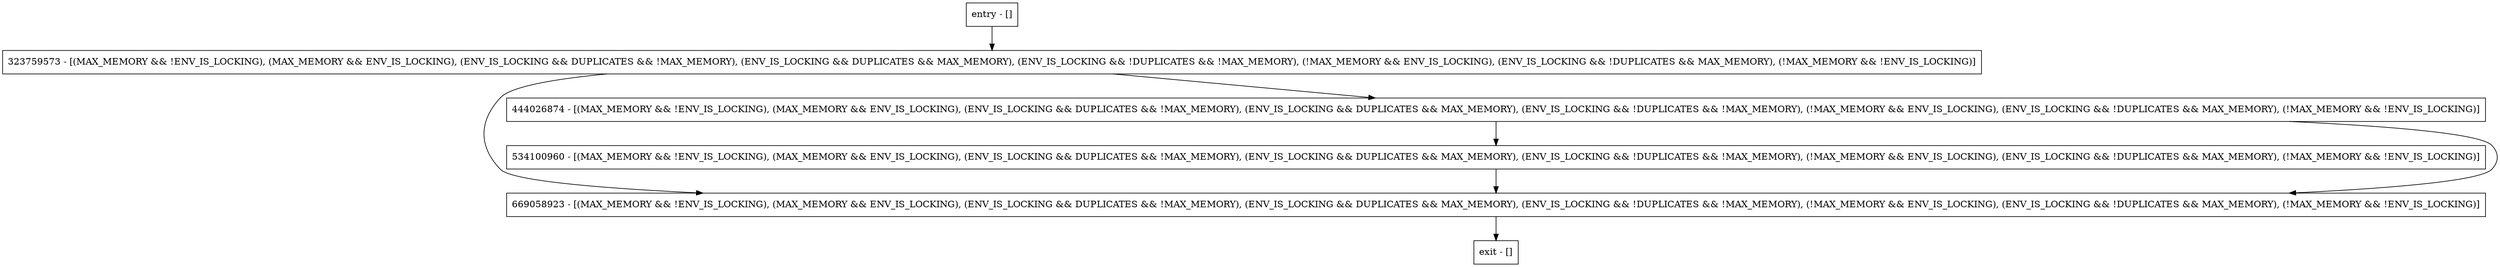 digraph checkReplicaWrite {
node [shape=record];
323759573 [label="323759573 - [(MAX_MEMORY && !ENV_IS_LOCKING), (MAX_MEMORY && ENV_IS_LOCKING), (ENV_IS_LOCKING && DUPLICATES && !MAX_MEMORY), (ENV_IS_LOCKING && DUPLICATES && MAX_MEMORY), (ENV_IS_LOCKING && !DUPLICATES && !MAX_MEMORY), (!MAX_MEMORY && ENV_IS_LOCKING), (ENV_IS_LOCKING && !DUPLICATES && MAX_MEMORY), (!MAX_MEMORY && !ENV_IS_LOCKING)]"];
entry [label="entry - []"];
exit [label="exit - []"];
534100960 [label="534100960 - [(MAX_MEMORY && !ENV_IS_LOCKING), (MAX_MEMORY && ENV_IS_LOCKING), (ENV_IS_LOCKING && DUPLICATES && !MAX_MEMORY), (ENV_IS_LOCKING && DUPLICATES && MAX_MEMORY), (ENV_IS_LOCKING && !DUPLICATES && !MAX_MEMORY), (!MAX_MEMORY && ENV_IS_LOCKING), (ENV_IS_LOCKING && !DUPLICATES && MAX_MEMORY), (!MAX_MEMORY && !ENV_IS_LOCKING)]"];
669058923 [label="669058923 - [(MAX_MEMORY && !ENV_IS_LOCKING), (MAX_MEMORY && ENV_IS_LOCKING), (ENV_IS_LOCKING && DUPLICATES && !MAX_MEMORY), (ENV_IS_LOCKING && DUPLICATES && MAX_MEMORY), (ENV_IS_LOCKING && !DUPLICATES && !MAX_MEMORY), (!MAX_MEMORY && ENV_IS_LOCKING), (ENV_IS_LOCKING && !DUPLICATES && MAX_MEMORY), (!MAX_MEMORY && !ENV_IS_LOCKING)]"];
444026874 [label="444026874 - [(MAX_MEMORY && !ENV_IS_LOCKING), (MAX_MEMORY && ENV_IS_LOCKING), (ENV_IS_LOCKING && DUPLICATES && !MAX_MEMORY), (ENV_IS_LOCKING && DUPLICATES && MAX_MEMORY), (ENV_IS_LOCKING && !DUPLICATES && !MAX_MEMORY), (!MAX_MEMORY && ENV_IS_LOCKING), (ENV_IS_LOCKING && !DUPLICATES && MAX_MEMORY), (!MAX_MEMORY && !ENV_IS_LOCKING)]"];
entry;
exit;
323759573 -> 669058923;
323759573 -> 444026874;
entry -> 323759573;
534100960 -> 669058923;
669058923 -> exit;
444026874 -> 534100960;
444026874 -> 669058923;
}
